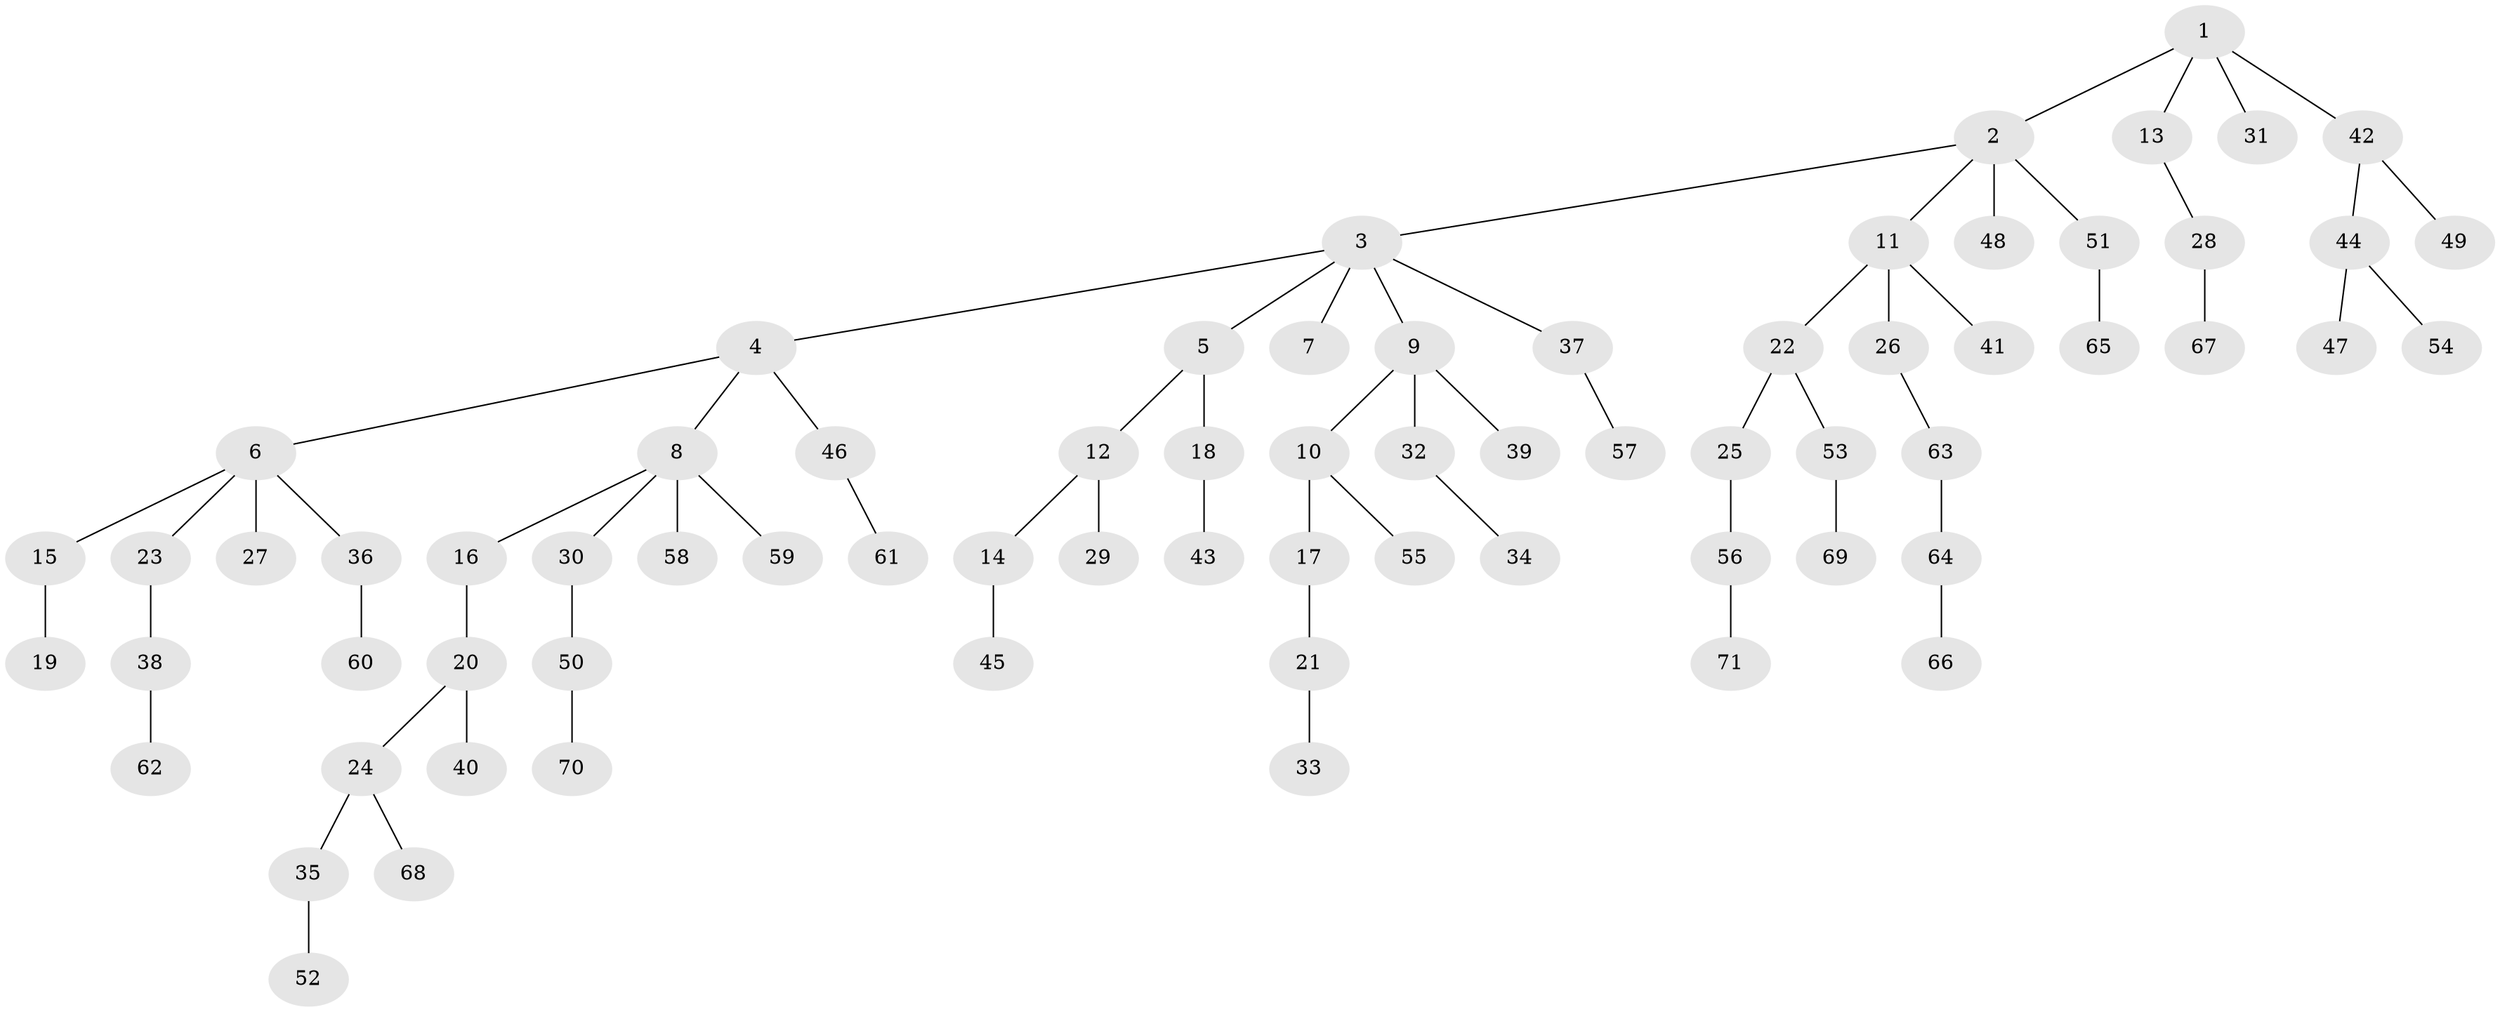 // original degree distribution, {5: 0.025423728813559324, 6: 0.03389830508474576, 4: 0.06779661016949153, 2: 0.2033898305084746, 1: 0.5169491525423728, 3: 0.15254237288135594}
// Generated by graph-tools (version 1.1) at 2025/51/03/04/25 22:51:40]
// undirected, 71 vertices, 70 edges
graph export_dot {
  node [color=gray90,style=filled];
  1;
  2;
  3;
  4;
  5;
  6;
  7;
  8;
  9;
  10;
  11;
  12;
  13;
  14;
  15;
  16;
  17;
  18;
  19;
  20;
  21;
  22;
  23;
  24;
  25;
  26;
  27;
  28;
  29;
  30;
  31;
  32;
  33;
  34;
  35;
  36;
  37;
  38;
  39;
  40;
  41;
  42;
  43;
  44;
  45;
  46;
  47;
  48;
  49;
  50;
  51;
  52;
  53;
  54;
  55;
  56;
  57;
  58;
  59;
  60;
  61;
  62;
  63;
  64;
  65;
  66;
  67;
  68;
  69;
  70;
  71;
  1 -- 2 [weight=1.0];
  1 -- 13 [weight=1.0];
  1 -- 31 [weight=1.0];
  1 -- 42 [weight=1.0];
  2 -- 3 [weight=1.0];
  2 -- 11 [weight=1.0];
  2 -- 48 [weight=1.0];
  2 -- 51 [weight=1.0];
  3 -- 4 [weight=1.0];
  3 -- 5 [weight=1.0];
  3 -- 7 [weight=1.0];
  3 -- 9 [weight=1.0];
  3 -- 37 [weight=1.0];
  4 -- 6 [weight=1.0];
  4 -- 8 [weight=1.0];
  4 -- 46 [weight=1.0];
  5 -- 12 [weight=1.0];
  5 -- 18 [weight=1.0];
  6 -- 15 [weight=1.0];
  6 -- 23 [weight=1.0];
  6 -- 27 [weight=1.0];
  6 -- 36 [weight=1.0];
  8 -- 16 [weight=1.0];
  8 -- 30 [weight=1.0];
  8 -- 58 [weight=1.0];
  8 -- 59 [weight=1.0];
  9 -- 10 [weight=1.0];
  9 -- 32 [weight=1.0];
  9 -- 39 [weight=1.0];
  10 -- 17 [weight=1.0];
  10 -- 55 [weight=1.0];
  11 -- 22 [weight=1.0];
  11 -- 26 [weight=1.0];
  11 -- 41 [weight=1.0];
  12 -- 14 [weight=1.0];
  12 -- 29 [weight=1.0];
  13 -- 28 [weight=1.0];
  14 -- 45 [weight=1.0];
  15 -- 19 [weight=1.0];
  16 -- 20 [weight=1.0];
  17 -- 21 [weight=1.0];
  18 -- 43 [weight=1.0];
  20 -- 24 [weight=1.0];
  20 -- 40 [weight=1.0];
  21 -- 33 [weight=1.0];
  22 -- 25 [weight=1.0];
  22 -- 53 [weight=1.0];
  23 -- 38 [weight=1.0];
  24 -- 35 [weight=1.0];
  24 -- 68 [weight=1.0];
  25 -- 56 [weight=1.0];
  26 -- 63 [weight=1.0];
  28 -- 67 [weight=1.0];
  30 -- 50 [weight=1.0];
  32 -- 34 [weight=1.0];
  35 -- 52 [weight=1.0];
  36 -- 60 [weight=1.0];
  37 -- 57 [weight=1.0];
  38 -- 62 [weight=1.0];
  42 -- 44 [weight=1.0];
  42 -- 49 [weight=1.0];
  44 -- 47 [weight=1.0];
  44 -- 54 [weight=1.0];
  46 -- 61 [weight=1.0];
  50 -- 70 [weight=1.0];
  51 -- 65 [weight=1.0];
  53 -- 69 [weight=1.0];
  56 -- 71 [weight=1.0];
  63 -- 64 [weight=1.0];
  64 -- 66 [weight=1.0];
}
